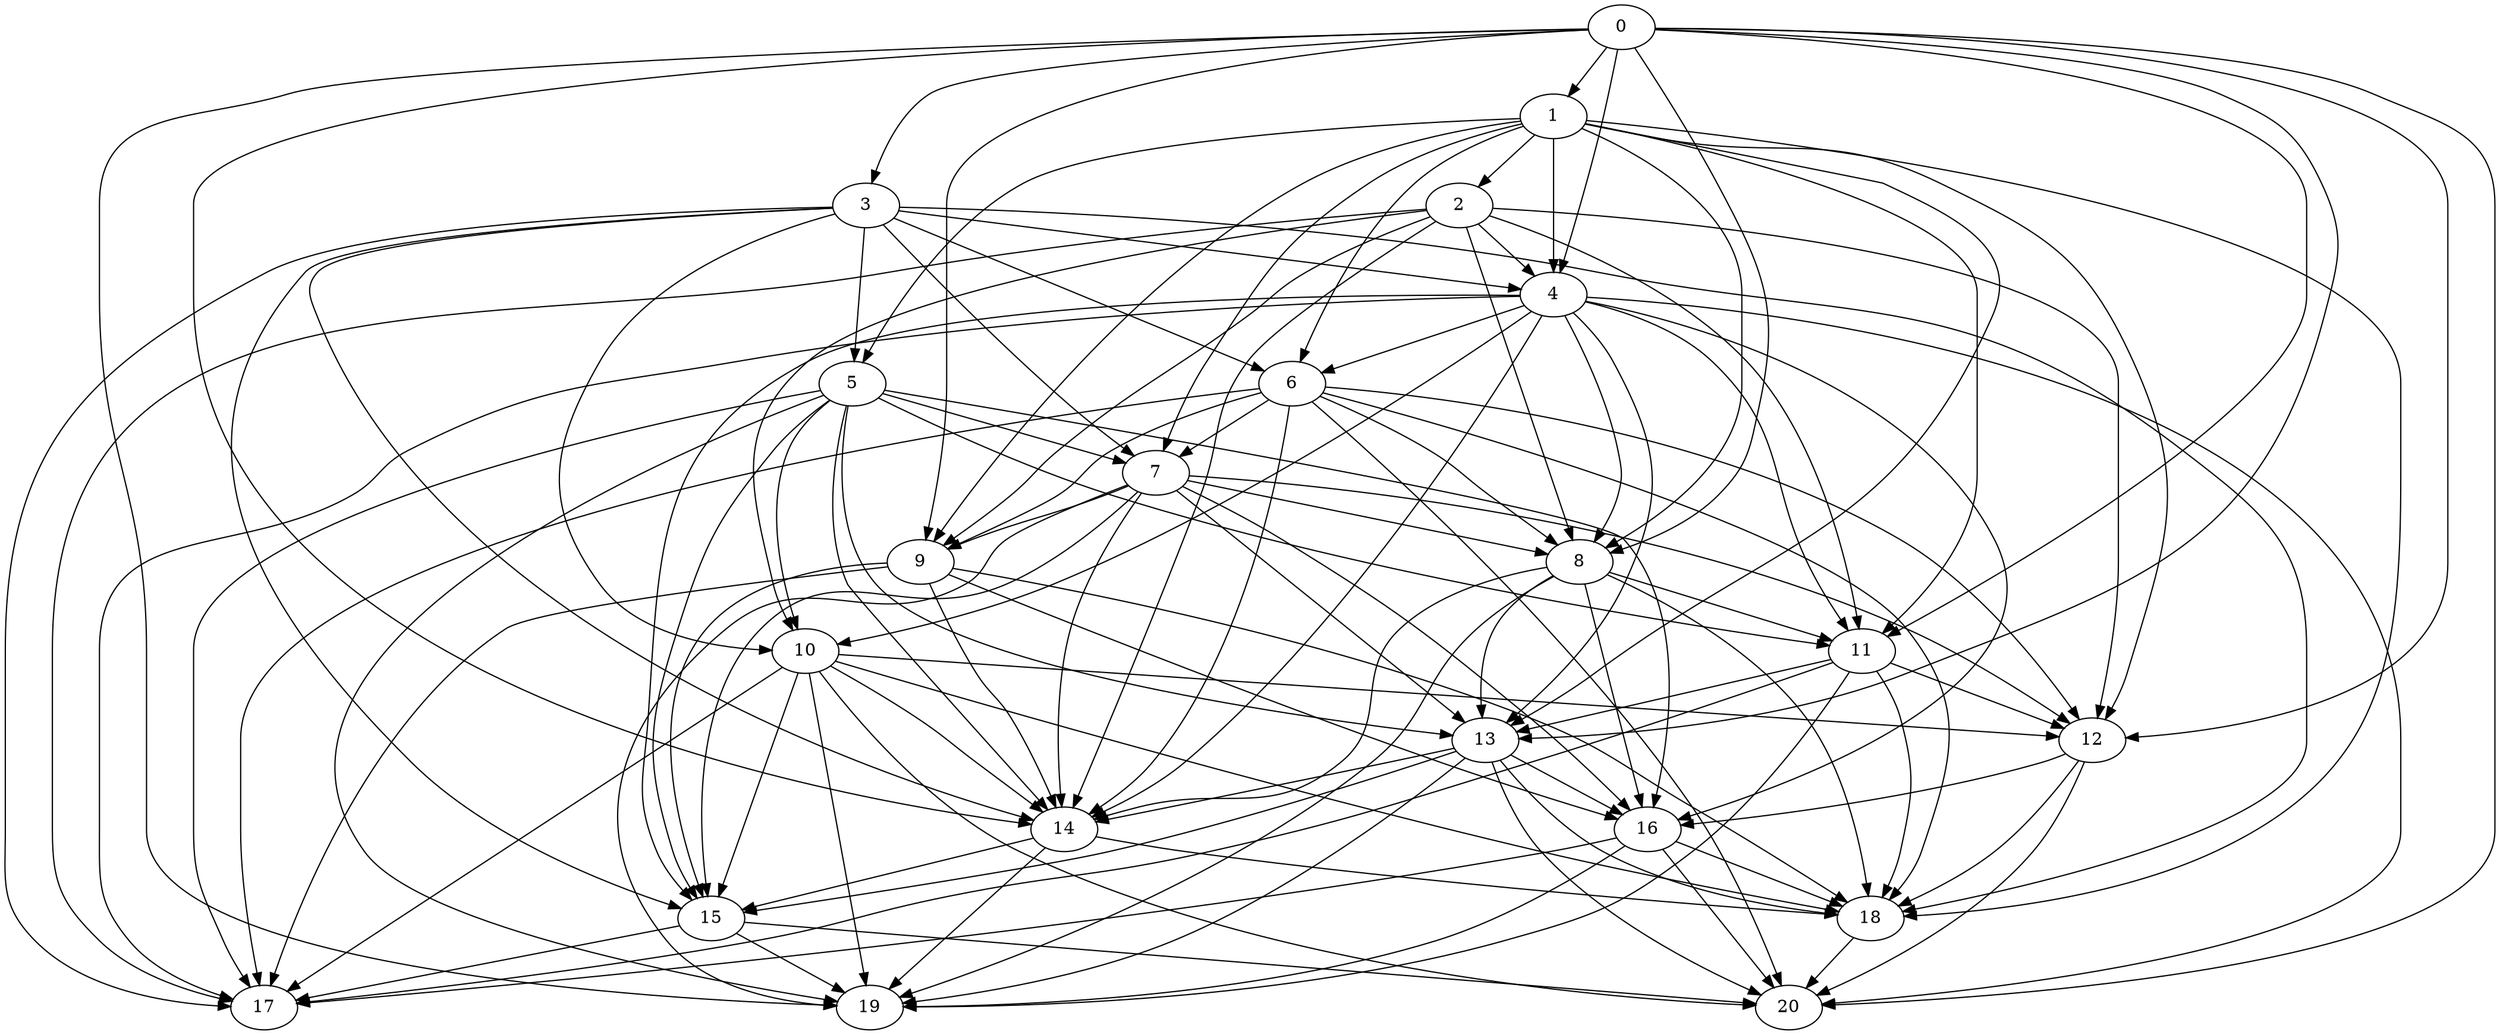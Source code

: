 digraph "Random_Nodes_21_Density_5.57_CCR_9.98_WeightType_Random_Heterogeneous-4-2" {
0 [Weight=4];
1 [Weight=5];
3 [Weight=5];
2 [Weight=3];
4 [Weight=10];
6 [Weight=2];
5 [Weight=8];
7 [Weight=5];
8 [Weight=9];
11 [Weight=6];
10 [Weight=3];
13 [Weight=8];
9 [Weight=6];
12 [Weight=7];
14 [Weight=4];
16 [Weight=5];
15 [Weight=5];
18 [Weight=8];
17 [Weight=5];
19 [Weight=5];
20 [Weight=4];
0 -> 9 [Weight=5];
12 -> 20 [Weight=8];
4 -> 17 [Weight=13];
11 -> 19 [Weight=6];
1 -> 11 [Weight=14];
2 -> 10 [Weight=3];
5 -> 16 [Weight=14];
6 -> 20 [Weight=3];
7 -> 14 [Weight=16];
7 -> 15 [Weight=3];
1 -> 5 [Weight=8];
0 -> 4 [Weight=3];
3 -> 7 [Weight=16];
6 -> 12 [Weight=14];
3 -> 14 [Weight=16];
14 -> 15 [Weight=16];
0 -> 20 [Weight=14];
15 -> 19 [Weight=8];
4 -> 11 [Weight=3];
7 -> 12 [Weight=8];
6 -> 8 [Weight=16];
2 -> 11 [Weight=14];
10 -> 20 [Weight=8];
11 -> 13 [Weight=14];
0 -> 14 [Weight=11];
1 -> 7 [Weight=3];
2 -> 9 [Weight=11];
0 -> 3 [Weight=13];
0 -> 1 [Weight=13];
8 -> 19 [Weight=13];
11 -> 18 [Weight=16];
0 -> 12 [Weight=11];
6 -> 9 [Weight=8];
10 -> 19 [Weight=16];
9 -> 15 [Weight=13];
5 -> 10 [Weight=14];
1 -> 2 [Weight=5];
10 -> 12 [Weight=10];
8 -> 14 [Weight=11];
9 -> 16 [Weight=6];
1 -> 12 [Weight=16];
3 -> 17 [Weight=10];
2 -> 4 [Weight=11];
8 -> 13 [Weight=5];
0 -> 8 [Weight=16];
13 -> 16 [Weight=11];
2 -> 8 [Weight=10];
5 -> 15 [Weight=11];
16 -> 17 [Weight=14];
13 -> 14 [Weight=8];
1 -> 6 [Weight=10];
4 -> 10 [Weight=11];
3 -> 6 [Weight=6];
11 -> 17 [Weight=13];
7 -> 16 [Weight=14];
0 -> 11 [Weight=11];
5 -> 14 [Weight=3];
12 -> 18 [Weight=6];
8 -> 18 [Weight=5];
14 -> 18 [Weight=10];
0 -> 19 [Weight=13];
3 -> 4 [Weight=16];
10 -> 18 [Weight=3];
4 -> 15 [Weight=11];
15 -> 20 [Weight=13];
5 -> 7 [Weight=8];
4 -> 14 [Weight=5];
16 -> 20 [Weight=16];
7 -> 8 [Weight=10];
6 -> 7 [Weight=16];
6 -> 17 [Weight=11];
4 -> 20 [Weight=14];
9 -> 17 [Weight=8];
3 -> 15 [Weight=14];
10 -> 14 [Weight=13];
7 -> 13 [Weight=10];
1 -> 4 [Weight=11];
1 -> 13 [Weight=5];
13 -> 20 [Weight=6];
16 -> 19 [Weight=5];
18 -> 20 [Weight=6];
16 -> 18 [Weight=14];
8 -> 16 [Weight=8];
1 -> 9 [Weight=10];
7 -> 19 [Weight=13];
14 -> 19 [Weight=13];
9 -> 14 [Weight=3];
4 -> 16 [Weight=5];
1 -> 18 [Weight=13];
13 -> 15 [Weight=8];
11 -> 12 [Weight=3];
5 -> 11 [Weight=6];
13 -> 18 [Weight=6];
3 -> 18 [Weight=11];
10 -> 17 [Weight=10];
2 -> 17 [Weight=14];
6 -> 18 [Weight=5];
2 -> 14 [Weight=5];
2 -> 12 [Weight=10];
0 -> 13 [Weight=14];
12 -> 16 [Weight=3];
9 -> 18 [Weight=16];
4 -> 6 [Weight=5];
5 -> 13 [Weight=3];
4 -> 8 [Weight=14];
5 -> 17 [Weight=10];
1 -> 8 [Weight=14];
10 -> 15 [Weight=3];
5 -> 19 [Weight=10];
6 -> 14 [Weight=11];
3 -> 10 [Weight=10];
4 -> 13 [Weight=8];
3 -> 5 [Weight=11];
7 -> 9 [Weight=11];
8 -> 11 [Weight=16];
13 -> 19 [Weight=6];
15 -> 17 [Weight=14];
}
